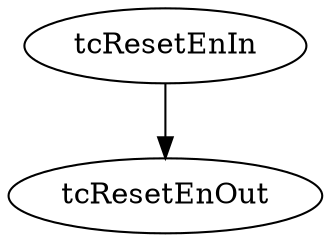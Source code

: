 strict digraph "" {
	tcResetEnIn	 [complexity=2,
		importance=0.0588235294118,
		rank=0.0294117647059];
	tcResetEnOut	 [complexity=0,
		importance=0.0352940278895,
		rank=0.0];
	tcResetEnIn -> tcResetEnOut;
}
